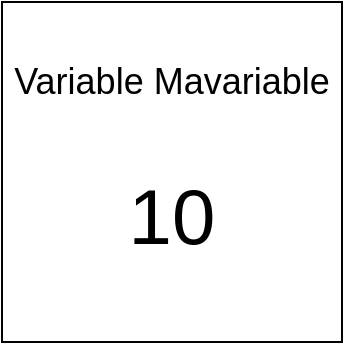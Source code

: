<mxfile version="14.6.0" type="github">
  <diagram id="r07oX-2RwGlSXTk3tC0h" name="Page-1">
    <mxGraphModel dx="1038" dy="548" grid="1" gridSize="10" guides="1" tooltips="1" connect="1" arrows="1" fold="1" page="1" pageScale="1" pageWidth="827" pageHeight="1169" math="0" shadow="0">
      <root>
        <mxCell id="0" />
        <mxCell id="1" parent="0" />
        <mxCell id="V7q-yU9Ne7_XotFIkLmZ-1" value="" style="whiteSpace=wrap;html=1;aspect=fixed;" vertex="1" parent="1">
          <mxGeometry x="360" y="80" width="170" height="170" as="geometry" />
        </mxCell>
        <mxCell id="V7q-yU9Ne7_XotFIkLmZ-2" value="&lt;font style=&quot;font-size: 18px&quot;&gt;Variable Mavariable&lt;/font&gt;" style="text;html=1;strokeColor=none;fillColor=none;align=center;verticalAlign=middle;whiteSpace=wrap;rounded=0;" vertex="1" parent="1">
          <mxGeometry x="360" y="80" width="170" height="80" as="geometry" />
        </mxCell>
        <mxCell id="V7q-yU9Ne7_XotFIkLmZ-3" value="&lt;font style=&quot;font-size: 39px&quot;&gt;10&lt;/font&gt;" style="text;html=1;strokeColor=none;fillColor=none;align=center;verticalAlign=middle;whiteSpace=wrap;rounded=0;" vertex="1" parent="1">
          <mxGeometry x="400" y="150" width="90" height="75" as="geometry" />
        </mxCell>
      </root>
    </mxGraphModel>
  </diagram>
</mxfile>
